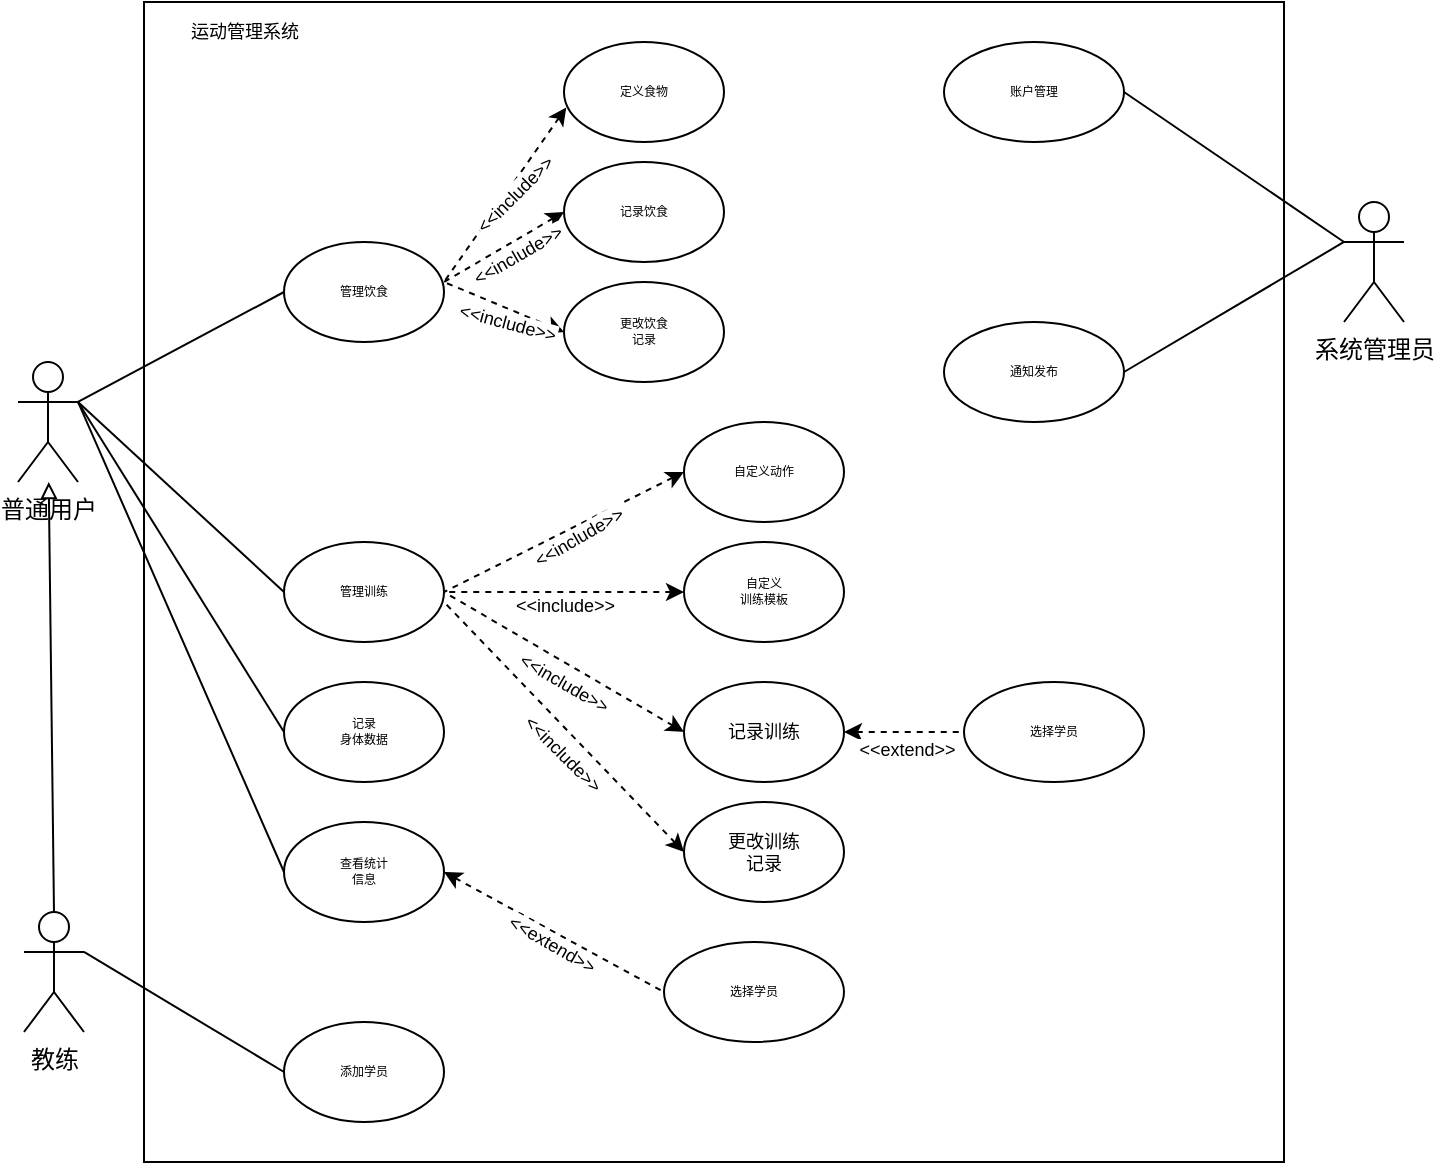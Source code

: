 <mxfile version="20.3.6" type="github"><diagram id="Pthw8HvIrHacyuqlb6iv" name="第 1 页"><mxGraphModel dx="1178" dy="644" grid="1" gridSize="10" guides="1" tooltips="1" connect="1" arrows="1" fold="1" page="1" pageScale="1" pageWidth="827" pageHeight="1169" math="0" shadow="0"><root><mxCell id="0"/><mxCell id="1" parent="0"/><mxCell id="EVEGY7pD7afBWwUGt5Gq-72" value="" style="rounded=0;whiteSpace=wrap;html=1;labelBackgroundColor=default;fontSize=9;" vertex="1" parent="1"><mxGeometry x="180" y="70" width="570" height="580" as="geometry"/></mxCell><mxCell id="HSGz-U0pylcYGxeAeFkn-1" value="普通用户" style="shape=umlActor;verticalLabelPosition=bottom;verticalAlign=top;html=1;outlineConnect=0;" parent="1" vertex="1"><mxGeometry x="117" y="250" width="30" height="60" as="geometry"/></mxCell><mxCell id="EVEGY7pD7afBWwUGt5Gq-5" value="管理训练" style="ellipse;whiteSpace=wrap;fontSize=6;labelBackgroundColor=default;horizontal=1;" vertex="1" parent="1"><mxGeometry x="250" y="340" width="80" height="50" as="geometry"/></mxCell><mxCell id="EVEGY7pD7afBWwUGt5Gq-6" value="教练" style="shape=umlActor;verticalLabelPosition=bottom;verticalAlign=top;html=1;outlineConnect=0;" vertex="1" parent="1"><mxGeometry x="120" y="525" width="30" height="60" as="geometry"/></mxCell><mxCell id="EVEGY7pD7afBWwUGt5Gq-10" value="记录训练" style="ellipse;whiteSpace=wrap;fontSize=9;labelBackgroundColor=default;horizontal=1;verticalAlign=middle;fontStyle=0" vertex="1" parent="1"><mxGeometry x="450" y="410" width="80" height="50" as="geometry"/></mxCell><mxCell id="EVEGY7pD7afBWwUGt5Gq-18" value="管理饮食" style="ellipse;whiteSpace=wrap;fontSize=6;labelBackgroundColor=default;horizontal=1;" vertex="1" parent="1"><mxGeometry x="250" y="190" width="80" height="50" as="geometry"/></mxCell><mxCell id="EVEGY7pD7afBWwUGt5Gq-19" value="自定义&#10;训练模板" style="ellipse;whiteSpace=wrap;fontSize=6;labelBackgroundColor=default;horizontal=1;" vertex="1" parent="1"><mxGeometry x="450" y="340" width="80" height="50" as="geometry"/></mxCell><mxCell id="EVEGY7pD7afBWwUGt5Gq-4" value="记录&#10;身体数据" style="ellipse;whiteSpace=wrap;fontSize=6;labelBackgroundColor=default;horizontal=1;" vertex="1" parent="1"><mxGeometry x="250" y="410" width="80" height="50" as="geometry"/></mxCell><mxCell id="EVEGY7pD7afBWwUGt5Gq-21" value="" style="endArrow=none;html=1;rounded=0;fontSize=10;entryX=1;entryY=0.333;entryDx=0;entryDy=0;entryPerimeter=0;exitX=0;exitY=0.5;exitDx=0;exitDy=0;" edge="1" parent="1" source="EVEGY7pD7afBWwUGt5Gq-5" target="HSGz-U0pylcYGxeAeFkn-1"><mxGeometry width="50" height="50" relative="1" as="geometry"><mxPoint x="410" y="480" as="sourcePoint"/><mxPoint x="460" y="430" as="targetPoint"/></mxGeometry></mxCell><mxCell id="EVEGY7pD7afBWwUGt5Gq-22" value="" style="endArrow=none;html=1;rounded=0;fontSize=10;entryX=1;entryY=0.333;entryDx=0;entryDy=0;entryPerimeter=0;exitX=0;exitY=0.5;exitDx=0;exitDy=0;" edge="1" parent="1" source="EVEGY7pD7afBWwUGt5Gq-18" target="HSGz-U0pylcYGxeAeFkn-1"><mxGeometry width="50" height="50" relative="1" as="geometry"><mxPoint x="260.0" y="435" as="sourcePoint"/><mxPoint x="150" y="380" as="targetPoint"/></mxGeometry></mxCell><mxCell id="EVEGY7pD7afBWwUGt5Gq-23" value="" style="endArrow=none;html=1;rounded=0;fontSize=10;exitX=0;exitY=0.5;exitDx=0;exitDy=0;entryX=1;entryY=0.333;entryDx=0;entryDy=0;entryPerimeter=0;" edge="1" parent="1" source="EVEGY7pD7afBWwUGt5Gq-4" target="HSGz-U0pylcYGxeAeFkn-1"><mxGeometry width="50" height="50" relative="1" as="geometry"><mxPoint x="410" y="480" as="sourcePoint"/><mxPoint x="140" y="370" as="targetPoint"/></mxGeometry></mxCell><mxCell id="EVEGY7pD7afBWwUGt5Gq-24" value="自定义动作" style="ellipse;whiteSpace=wrap;fontSize=6;labelBackgroundColor=default;horizontal=1;" vertex="1" parent="1"><mxGeometry x="450" y="280" width="80" height="50" as="geometry"/></mxCell><mxCell id="EVEGY7pD7afBWwUGt5Gq-25" value="" style="endArrow=none;html=1;strokeWidth=1;rounded=0;fontSize=9;dashed=1;startArrow=classic;startFill=1;entryX=1;entryY=0.5;entryDx=0;entryDy=0;exitX=0;exitY=0.5;exitDx=0;exitDy=0;" edge="1" parent="1" source="EVEGY7pD7afBWwUGt5Gq-10" target="EVEGY7pD7afBWwUGt5Gq-5"><mxGeometry width="50" height="50" relative="1" as="geometry"><mxPoint x="330" y="430" as="sourcePoint"/><mxPoint x="380" y="380" as="targetPoint"/></mxGeometry></mxCell><mxCell id="EVEGY7pD7afBWwUGt5Gq-26" value="&lt;&lt;include&gt;&gt;" style="edgeLabel;align=center;verticalAlign=middle;resizable=0;points=[];fontSize=9;rotation=30;" vertex="1" connectable="0" parent="EVEGY7pD7afBWwUGt5Gq-25"><mxGeometry x="-0.123" y="2" relative="1" as="geometry"><mxPoint x="-6" y="4" as="offset"/></mxGeometry></mxCell><mxCell id="EVEGY7pD7afBWwUGt5Gq-27" value="" style="endArrow=none;html=1;strokeWidth=1;rounded=0;fontSize=9;dashed=1;startArrow=classic;startFill=1;entryX=1;entryY=0.5;entryDx=0;entryDy=0;exitX=0;exitY=0.5;exitDx=0;exitDy=0;" edge="1" parent="1" source="EVEGY7pD7afBWwUGt5Gq-19" target="EVEGY7pD7afBWwUGt5Gq-5"><mxGeometry width="50" height="50" relative="1" as="geometry"><mxPoint x="470.0" y="445" as="sourcePoint"/><mxPoint x="350.0" y="375" as="targetPoint"/></mxGeometry></mxCell><mxCell id="EVEGY7pD7afBWwUGt5Gq-28" value="&lt;&lt;include&gt;&gt;" style="edgeLabel;align=center;verticalAlign=middle;resizable=0;points=[];fontSize=8;rotation=0;" vertex="1" connectable="0" parent="EVEGY7pD7afBWwUGt5Gq-27"><mxGeometry x="-0.123" y="2" relative="1" as="geometry"><mxPoint x="-6" y="4" as="offset"/></mxGeometry></mxCell><mxCell id="EVEGY7pD7afBWwUGt5Gq-32" value="&lt;&lt;include&gt;&gt;" style="edgeLabel;align=center;verticalAlign=middle;resizable=0;points=[];fontSize=9;rotation=0;" vertex="1" connectable="0" parent="EVEGY7pD7afBWwUGt5Gq-27"><mxGeometry x="-0.123" y="2" relative="1" as="geometry"><mxPoint x="-7" y="4" as="offset"/></mxGeometry></mxCell><mxCell id="EVEGY7pD7afBWwUGt5Gq-29" value="" style="endArrow=none;html=1;strokeWidth=1;rounded=0;fontSize=9;dashed=1;startArrow=classic;startFill=1;exitX=0;exitY=0.5;exitDx=0;exitDy=0;" edge="1" parent="1" source="EVEGY7pD7afBWwUGt5Gq-24"><mxGeometry width="50" height="50" relative="1" as="geometry"><mxPoint x="480.0" y="375" as="sourcePoint"/><mxPoint x="330" y="365" as="targetPoint"/></mxGeometry></mxCell><mxCell id="EVEGY7pD7afBWwUGt5Gq-30" value="&lt;&lt;include&gt;&gt;" style="edgeLabel;align=center;verticalAlign=middle;resizable=0;points=[];fontSize=8;rotation=-30;" vertex="1" connectable="0" parent="EVEGY7pD7afBWwUGt5Gq-29"><mxGeometry x="-0.123" y="2" relative="1" as="geometry"><mxPoint y="4" as="offset"/></mxGeometry></mxCell><mxCell id="EVEGY7pD7afBWwUGt5Gq-31" value="&lt;&lt;include&gt;&gt;" style="edgeLabel;align=center;verticalAlign=middle;resizable=0;points=[];fontSize=9;rotation=-30;" vertex="1" connectable="0" parent="EVEGY7pD7afBWwUGt5Gq-29"><mxGeometry x="-0.123" y="2" relative="1" as="geometry"><mxPoint x="-1" y="4" as="offset"/></mxGeometry></mxCell><mxCell id="EVEGY7pD7afBWwUGt5Gq-33" value="" style="endArrow=none;html=1;rounded=0;strokeWidth=1;fontSize=9;startArrow=block;startFill=0;entryX=0.5;entryY=0;entryDx=0;entryDy=0;entryPerimeter=0;" edge="1" parent="1" source="HSGz-U0pylcYGxeAeFkn-1" target="EVEGY7pD7afBWwUGt5Gq-6"><mxGeometry width="50" height="50" relative="1" as="geometry"><mxPoint x="125" y="440" as="sourcePoint"/><mxPoint x="340" y="510" as="targetPoint"/></mxGeometry></mxCell><mxCell id="EVEGY7pD7afBWwUGt5Gq-35" value="添加学员" style="ellipse;whiteSpace=wrap;fontSize=6;labelBackgroundColor=default;horizontal=1;" vertex="1" parent="1"><mxGeometry x="250" y="580" width="80" height="50" as="geometry"/></mxCell><mxCell id="EVEGY7pD7afBWwUGt5Gq-36" value="" style="endArrow=none;html=1;rounded=0;fontSize=10;exitX=0;exitY=0.5;exitDx=0;exitDy=0;entryX=1;entryY=0.333;entryDx=0;entryDy=0;entryPerimeter=0;" edge="1" parent="1" source="EVEGY7pD7afBWwUGt5Gq-35" target="EVEGY7pD7afBWwUGt5Gq-6"><mxGeometry width="50" height="50" relative="1" as="geometry"><mxPoint x="260" y="540" as="sourcePoint"/><mxPoint x="150" y="455" as="targetPoint"/></mxGeometry></mxCell><mxCell id="EVEGY7pD7afBWwUGt5Gq-37" value="" style="endArrow=none;html=1;strokeWidth=1;rounded=0;fontSize=9;dashed=1;startArrow=classic;startFill=1;entryX=0;entryY=0.5;entryDx=0;entryDy=0;exitX=1;exitY=0.5;exitDx=0;exitDy=0;" edge="1" parent="1" source="EVEGY7pD7afBWwUGt5Gq-10" target="EVEGY7pD7afBWwUGt5Gq-39"><mxGeometry width="50" height="50" relative="1" as="geometry"><mxPoint x="730" y="400" as="sourcePoint"/><mxPoint x="610" y="330" as="targetPoint"/></mxGeometry></mxCell><mxCell id="EVEGY7pD7afBWwUGt5Gq-38" value="&lt;&lt;extend&gt;&gt;" style="edgeLabel;align=center;verticalAlign=middle;resizable=0;points=[];fontSize=9;rotation=0;" vertex="1" connectable="0" parent="EVEGY7pD7afBWwUGt5Gq-37"><mxGeometry x="-0.123" y="2" relative="1" as="geometry"><mxPoint x="5" y="10" as="offset"/></mxGeometry></mxCell><mxCell id="EVEGY7pD7afBWwUGt5Gq-39" value="选择学员" style="ellipse;whiteSpace=wrap;fontSize=6;labelBackgroundColor=default;horizontal=1;" vertex="1" parent="1"><mxGeometry x="590" y="410" width="90" height="50" as="geometry"/></mxCell><mxCell id="EVEGY7pD7afBWwUGt5Gq-45" value="定义食物" style="ellipse;whiteSpace=wrap;fontSize=6;labelBackgroundColor=default;horizontal=1;" vertex="1" parent="1"><mxGeometry x="390" y="90" width="80" height="50" as="geometry"/></mxCell><mxCell id="EVEGY7pD7afBWwUGt5Gq-46" value="记录饮食" style="ellipse;whiteSpace=wrap;fontSize=6;labelBackgroundColor=default;horizontal=1;" vertex="1" parent="1"><mxGeometry x="390" y="150" width="80" height="50" as="geometry"/></mxCell><mxCell id="EVEGY7pD7afBWwUGt5Gq-47" value="" style="endArrow=none;html=1;strokeWidth=1;rounded=0;fontSize=9;dashed=1;startArrow=classic;startFill=1;exitX=0.014;exitY=0.654;exitDx=0;exitDy=0;entryX=1;entryY=0.4;entryDx=0;entryDy=0;entryPerimeter=0;exitPerimeter=0;" edge="1" parent="1" source="EVEGY7pD7afBWwUGt5Gq-45" target="EVEGY7pD7afBWwUGt5Gq-18"><mxGeometry width="50" height="50" relative="1" as="geometry"><mxPoint x="414" y="80" as="sourcePoint"/><mxPoint x="294" y="150" as="targetPoint"/></mxGeometry></mxCell><mxCell id="EVEGY7pD7afBWwUGt5Gq-49" value="&lt;&lt;include&gt;&gt;" style="edgeLabel;align=center;verticalAlign=middle;resizable=0;points=[];fontSize=9;rotation=-45;" vertex="1" connectable="0" parent="EVEGY7pD7afBWwUGt5Gq-47"><mxGeometry x="-0.123" y="2" relative="1" as="geometry"><mxPoint x="-1" y="4" as="offset"/></mxGeometry></mxCell><mxCell id="EVEGY7pD7afBWwUGt5Gq-50" value="" style="endArrow=none;html=1;strokeWidth=1;rounded=0;fontSize=9;dashed=1;startArrow=classic;startFill=1;exitX=0;exitY=0.5;exitDx=0;exitDy=0;" edge="1" parent="1" source="EVEGY7pD7afBWwUGt5Gq-46"><mxGeometry width="50" height="50" relative="1" as="geometry"><mxPoint x="425.12" y="172.7" as="sourcePoint"/><mxPoint x="330" y="210" as="targetPoint"/></mxGeometry></mxCell><mxCell id="EVEGY7pD7afBWwUGt5Gq-52" value="&lt;&lt;include&gt;&gt;" style="edgeLabel;align=center;verticalAlign=middle;resizable=0;points=[];fontSize=9;rotation=-30;" vertex="1" connectable="0" parent="EVEGY7pD7afBWwUGt5Gq-50"><mxGeometry x="-0.123" y="2" relative="1" as="geometry"><mxPoint x="2" y="4" as="offset"/></mxGeometry></mxCell><mxCell id="EVEGY7pD7afBWwUGt5Gq-53" value="更改训练&#10;记录" style="ellipse;whiteSpace=wrap;fontSize=9;labelBackgroundColor=default;horizontal=1;verticalAlign=middle;fontStyle=0" vertex="1" parent="1"><mxGeometry x="450" y="470" width="80" height="50" as="geometry"/></mxCell><mxCell id="EVEGY7pD7afBWwUGt5Gq-54" value="" style="endArrow=none;html=1;strokeWidth=1;rounded=0;fontSize=9;dashed=1;startArrow=classic;startFill=1;exitX=0;exitY=0.5;exitDx=0;exitDy=0;" edge="1" parent="1" source="EVEGY7pD7afBWwUGt5Gq-53"><mxGeometry width="50" height="50" relative="1" as="geometry"><mxPoint x="440" y="490" as="sourcePoint"/><mxPoint x="330" y="370" as="targetPoint"/></mxGeometry></mxCell><mxCell id="EVEGY7pD7afBWwUGt5Gq-55" value="&lt;&lt;include&gt;&gt;" style="edgeLabel;align=center;verticalAlign=middle;resizable=0;points=[];fontSize=9;rotation=45;" vertex="1" connectable="0" parent="EVEGY7pD7afBWwUGt5Gq-54"><mxGeometry x="-0.123" y="2" relative="1" as="geometry"><mxPoint x="-6" y="4" as="offset"/></mxGeometry></mxCell><mxCell id="EVEGY7pD7afBWwUGt5Gq-59" value="更改饮食&#10;记录" style="ellipse;whiteSpace=wrap;fontSize=6;labelBackgroundColor=default;horizontal=1;" vertex="1" parent="1"><mxGeometry x="390" y="210" width="80" height="50" as="geometry"/></mxCell><mxCell id="EVEGY7pD7afBWwUGt5Gq-61" value="" style="endArrow=none;html=1;strokeWidth=1;rounded=0;fontSize=9;dashed=1;startArrow=classic;startFill=1;exitX=0;exitY=0.5;exitDx=0;exitDy=0;" edge="1" parent="1" source="EVEGY7pD7afBWwUGt5Gq-59"><mxGeometry width="50" height="50" relative="1" as="geometry"><mxPoint x="385.12" y="232.7" as="sourcePoint"/><mxPoint x="330" y="210" as="targetPoint"/></mxGeometry></mxCell><mxCell id="EVEGY7pD7afBWwUGt5Gq-63" value="&lt;&lt;include&gt;&gt;" style="edgeLabel;align=center;verticalAlign=middle;resizable=0;points=[];fontSize=9;rotation=15;" vertex="1" connectable="0" parent="EVEGY7pD7afBWwUGt5Gq-61"><mxGeometry x="-0.123" y="2" relative="1" as="geometry"><mxPoint x="-1" y="4" as="offset"/></mxGeometry></mxCell><mxCell id="EVEGY7pD7afBWwUGt5Gq-67" value="查看统计&#10;信息" style="ellipse;whiteSpace=wrap;fontSize=6;labelBackgroundColor=default;horizontal=1;" vertex="1" parent="1"><mxGeometry x="250" y="480" width="80" height="50" as="geometry"/></mxCell><mxCell id="EVEGY7pD7afBWwUGt5Gq-68" value="" style="endArrow=none;html=1;rounded=0;fontSize=10;exitX=0;exitY=0.5;exitDx=0;exitDy=0;entryX=1;entryY=0.333;entryDx=0;entryDy=0;entryPerimeter=0;" edge="1" parent="1" source="EVEGY7pD7afBWwUGt5Gq-67" target="HSGz-U0pylcYGxeAeFkn-1"><mxGeometry width="50" height="50" relative="1" as="geometry"><mxPoint x="260" y="445" as="sourcePoint"/><mxPoint x="160" y="330" as="targetPoint"/></mxGeometry></mxCell><mxCell id="EVEGY7pD7afBWwUGt5Gq-69" value="" style="endArrow=none;html=1;strokeWidth=1;rounded=0;fontSize=9;dashed=1;startArrow=classic;startFill=1;entryX=0;entryY=0.5;entryDx=0;entryDy=0;exitX=1;exitY=0.5;exitDx=0;exitDy=0;" edge="1" parent="1" target="EVEGY7pD7afBWwUGt5Gq-71" source="EVEGY7pD7afBWwUGt5Gq-67"><mxGeometry width="50" height="50" relative="1" as="geometry"><mxPoint x="300" y="507.5" as="sourcePoint"/><mxPoint x="440" y="472.5" as="targetPoint"/></mxGeometry></mxCell><mxCell id="EVEGY7pD7afBWwUGt5Gq-70" value="&lt;&lt;extend&gt;&gt;" style="edgeLabel;align=center;verticalAlign=middle;resizable=0;points=[];fontSize=9;rotation=30;" vertex="1" connectable="0" parent="EVEGY7pD7afBWwUGt5Gq-69"><mxGeometry x="-0.123" y="2" relative="1" as="geometry"><mxPoint x="5" y="11" as="offset"/></mxGeometry></mxCell><mxCell id="EVEGY7pD7afBWwUGt5Gq-71" value="选择学员" style="ellipse;whiteSpace=wrap;fontSize=6;labelBackgroundColor=default;horizontal=1;" vertex="1" parent="1"><mxGeometry x="440" y="540" width="90" height="50" as="geometry"/></mxCell><mxCell id="EVEGY7pD7afBWwUGt5Gq-73" value="运动管理系统" style="text;html=1;align=center;verticalAlign=middle;resizable=0;points=[];autosize=1;strokeColor=none;fillColor=none;fontSize=9;" vertex="1" parent="1"><mxGeometry x="180" y="70" width="100" height="30" as="geometry"/></mxCell><mxCell id="EVEGY7pD7afBWwUGt5Gq-75" value="系统管理员" style="shape=umlActor;verticalLabelPosition=bottom;verticalAlign=top;html=1;outlineConnect=0;" vertex="1" parent="1"><mxGeometry x="780" y="170" width="30" height="60" as="geometry"/></mxCell><mxCell id="EVEGY7pD7afBWwUGt5Gq-80" value="账户管理" style="ellipse;whiteSpace=wrap;fontSize=6;labelBackgroundColor=default;horizontal=1;" vertex="1" parent="1"><mxGeometry x="580" y="90" width="90" height="50" as="geometry"/></mxCell><mxCell id="EVEGY7pD7afBWwUGt5Gq-84" value="" style="endArrow=none;html=1;rounded=0;strokeWidth=1;fontSize=9;entryX=0;entryY=0.333;entryDx=0;entryDy=0;entryPerimeter=0;exitX=1;exitY=0.5;exitDx=0;exitDy=0;" edge="1" parent="1" source="EVEGY7pD7afBWwUGt5Gq-80" target="EVEGY7pD7afBWwUGt5Gq-75"><mxGeometry width="50" height="50" relative="1" as="geometry"><mxPoint x="50" y="170" as="sourcePoint"/><mxPoint x="100" y="120" as="targetPoint"/></mxGeometry></mxCell><mxCell id="EVEGY7pD7afBWwUGt5Gq-85" value="通知发布" style="ellipse;whiteSpace=wrap;fontSize=6;labelBackgroundColor=default;horizontal=1;" vertex="1" parent="1"><mxGeometry x="580" y="230" width="90" height="50" as="geometry"/></mxCell><mxCell id="EVEGY7pD7afBWwUGt5Gq-86" value="" style="endArrow=none;html=1;rounded=0;strokeWidth=1;fontSize=9;entryX=0;entryY=0.333;entryDx=0;entryDy=0;entryPerimeter=0;exitX=1;exitY=0.5;exitDx=0;exitDy=0;" edge="1" parent="1" source="EVEGY7pD7afBWwUGt5Gq-85" target="EVEGY7pD7afBWwUGt5Gq-75"><mxGeometry width="50" height="50" relative="1" as="geometry"><mxPoint x="680.0" y="125" as="sourcePoint"/><mxPoint x="790" y="200" as="targetPoint"/></mxGeometry></mxCell></root></mxGraphModel></diagram></mxfile>